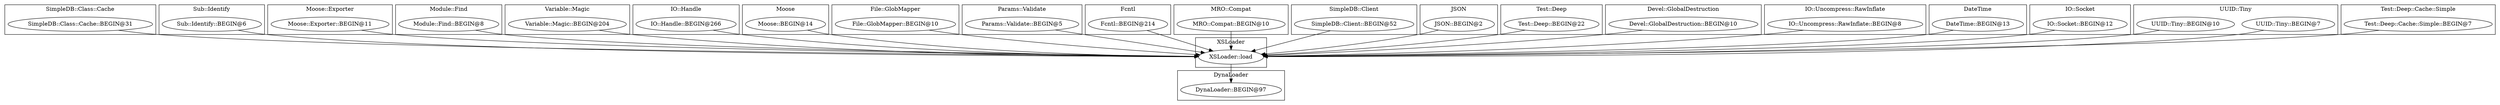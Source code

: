 digraph {
graph [overlap=false]
subgraph cluster_DynaLoader {
	label="DynaLoader";
	"DynaLoader::BEGIN@97";
}
subgraph cluster_SimpleDB_Class_Cache {
	label="SimpleDB::Class::Cache";
	"SimpleDB::Class::Cache::BEGIN@31";
}
subgraph cluster_Sub_Identify {
	label="Sub::Identify";
	"Sub::Identify::BEGIN@6";
}
subgraph cluster_Moose_Exporter {
	label="Moose::Exporter";
	"Moose::Exporter::BEGIN@11";
}
subgraph cluster_Module_Find {
	label="Module::Find";
	"Module::Find::BEGIN@8";
}
subgraph cluster_Variable_Magic {
	label="Variable::Magic";
	"Variable::Magic::BEGIN@204";
}
subgraph cluster_XSLoader {
	label="XSLoader";
	"XSLoader::load";
}
subgraph cluster_IO_Handle {
	label="IO::Handle";
	"IO::Handle::BEGIN@266";
}
subgraph cluster_Moose {
	label="Moose";
	"Moose::BEGIN@14";
}
subgraph cluster_File_GlobMapper {
	label="File::GlobMapper";
	"File::GlobMapper::BEGIN@10";
}
subgraph cluster_Params_Validate {
	label="Params::Validate";
	"Params::Validate::BEGIN@5";
}
subgraph cluster_Fcntl {
	label="Fcntl";
	"Fcntl::BEGIN@214";
}
subgraph cluster_MRO_Compat {
	label="MRO::Compat";
	"MRO::Compat::BEGIN@10";
}
subgraph cluster_SimpleDB_Client {
	label="SimpleDB::Client";
	"SimpleDB::Client::BEGIN@52";
}
subgraph cluster_JSON {
	label="JSON";
	"JSON::BEGIN@2";
}
subgraph cluster_Test_Deep {
	label="Test::Deep";
	"Test::Deep::BEGIN@22";
}
subgraph cluster_Devel_GlobalDestruction {
	label="Devel::GlobalDestruction";
	"Devel::GlobalDestruction::BEGIN@10";
}
subgraph cluster_IO_Uncompress_RawInflate {
	label="IO::Uncompress::RawInflate";
	"IO::Uncompress::RawInflate::BEGIN@8";
}
subgraph cluster_DateTime {
	label="DateTime";
	"DateTime::BEGIN@13";
}
subgraph cluster_IO_Socket {
	label="IO::Socket";
	"IO::Socket::BEGIN@12";
}
subgraph cluster_UUID_Tiny {
	label="UUID::Tiny";
	"UUID::Tiny::BEGIN@7";
	"UUID::Tiny::BEGIN@10";
}
subgraph cluster_Test_Deep_Cache_Simple {
	label="Test::Deep::Cache::Simple";
	"Test::Deep::Cache::Simple::BEGIN@7";
}
"XSLoader::load" -> "DynaLoader::BEGIN@97";
"IO::Socket::BEGIN@12" -> "XSLoader::load";
"File::GlobMapper::BEGIN@10" -> "XSLoader::load";
"Module::Find::BEGIN@8" -> "XSLoader::load";
"Variable::Magic::BEGIN@204" -> "XSLoader::load";
"Devel::GlobalDestruction::BEGIN@10" -> "XSLoader::load";
"Fcntl::BEGIN@214" -> "XSLoader::load";
"DateTime::BEGIN@13" -> "XSLoader::load";
"IO::Uncompress::RawInflate::BEGIN@8" -> "XSLoader::load";
"Moose::Exporter::BEGIN@11" -> "XSLoader::load";
"Test::Deep::Cache::Simple::BEGIN@7" -> "XSLoader::load";
"Moose::BEGIN@14" -> "XSLoader::load";
"IO::Handle::BEGIN@266" -> "XSLoader::load";
"SimpleDB::Class::Cache::BEGIN@31" -> "XSLoader::load";
"Params::Validate::BEGIN@5" -> "XSLoader::load";
"MRO::Compat::BEGIN@10" -> "XSLoader::load";
"Test::Deep::BEGIN@22" -> "XSLoader::load";
"SimpleDB::Client::BEGIN@52" -> "XSLoader::load";
"UUID::Tiny::BEGIN@10" -> "XSLoader::load";
"UUID::Tiny::BEGIN@7" -> "XSLoader::load";
"Sub::Identify::BEGIN@6" -> "XSLoader::load";
"JSON::BEGIN@2" -> "XSLoader::load";
}
